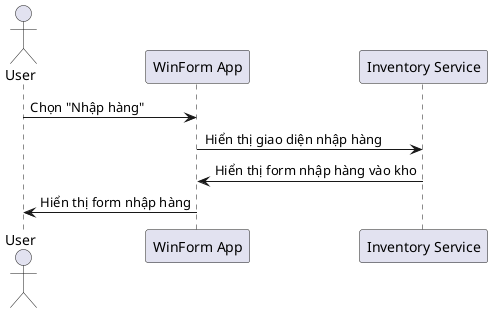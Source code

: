 @startuml
actor User
participant "WinForm App" as App
participant "Inventory Service" as InventoryService

User -> App: Chọn "Nhập hàng"
App -> InventoryService: Hiển thị giao diện nhập hàng
InventoryService -> App: Hiển thị form nhập hàng vào kho
App -> User: Hiển thị form nhập hàng
@enduml
